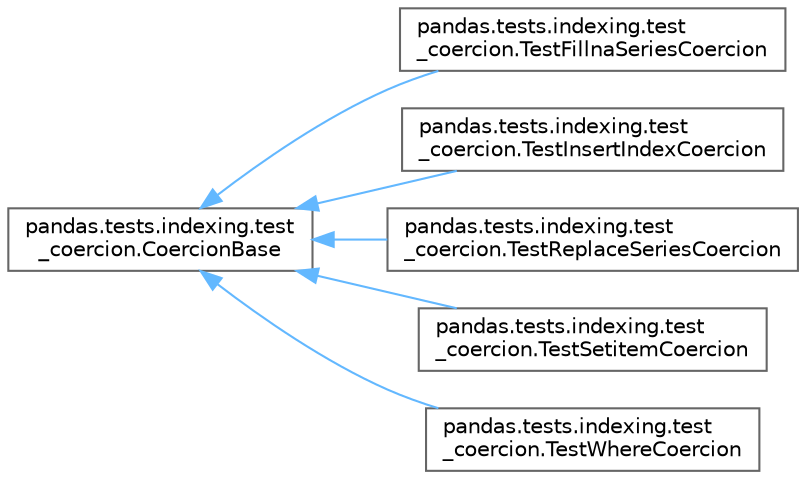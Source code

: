digraph "Graphical Class Hierarchy"
{
 // LATEX_PDF_SIZE
  bgcolor="transparent";
  edge [fontname=Helvetica,fontsize=10,labelfontname=Helvetica,labelfontsize=10];
  node [fontname=Helvetica,fontsize=10,shape=box,height=0.2,width=0.4];
  rankdir="LR";
  Node0 [id="Node000000",label="pandas.tests.indexing.test\l_coercion.CoercionBase",height=0.2,width=0.4,color="grey40", fillcolor="white", style="filled",URL="$db/de9/classpandas_1_1tests_1_1indexing_1_1test__coercion_1_1CoercionBase.html",tooltip=" "];
  Node0 -> Node1 [id="edge4700_Node000000_Node000001",dir="back",color="steelblue1",style="solid",tooltip=" "];
  Node1 [id="Node000001",label="pandas.tests.indexing.test\l_coercion.TestFillnaSeriesCoercion",height=0.2,width=0.4,color="grey40", fillcolor="white", style="filled",URL="$d1/d93/classpandas_1_1tests_1_1indexing_1_1test__coercion_1_1TestFillnaSeriesCoercion.html",tooltip=" "];
  Node0 -> Node2 [id="edge4701_Node000000_Node000002",dir="back",color="steelblue1",style="solid",tooltip=" "];
  Node2 [id="Node000002",label="pandas.tests.indexing.test\l_coercion.TestInsertIndexCoercion",height=0.2,width=0.4,color="grey40", fillcolor="white", style="filled",URL="$d1/da6/classpandas_1_1tests_1_1indexing_1_1test__coercion_1_1TestInsertIndexCoercion.html",tooltip=" "];
  Node0 -> Node3 [id="edge4702_Node000000_Node000003",dir="back",color="steelblue1",style="solid",tooltip=" "];
  Node3 [id="Node000003",label="pandas.tests.indexing.test\l_coercion.TestReplaceSeriesCoercion",height=0.2,width=0.4,color="grey40", fillcolor="white", style="filled",URL="$de/dcb/classpandas_1_1tests_1_1indexing_1_1test__coercion_1_1TestReplaceSeriesCoercion.html",tooltip=" "];
  Node0 -> Node4 [id="edge4703_Node000000_Node000004",dir="back",color="steelblue1",style="solid",tooltip=" "];
  Node4 [id="Node000004",label="pandas.tests.indexing.test\l_coercion.TestSetitemCoercion",height=0.2,width=0.4,color="grey40", fillcolor="white", style="filled",URL="$d7/df9/classpandas_1_1tests_1_1indexing_1_1test__coercion_1_1TestSetitemCoercion.html",tooltip=" "];
  Node0 -> Node5 [id="edge4704_Node000000_Node000005",dir="back",color="steelblue1",style="solid",tooltip=" "];
  Node5 [id="Node000005",label="pandas.tests.indexing.test\l_coercion.TestWhereCoercion",height=0.2,width=0.4,color="grey40", fillcolor="white", style="filled",URL="$dd/dd7/classpandas_1_1tests_1_1indexing_1_1test__coercion_1_1TestWhereCoercion.html",tooltip=" "];
}

